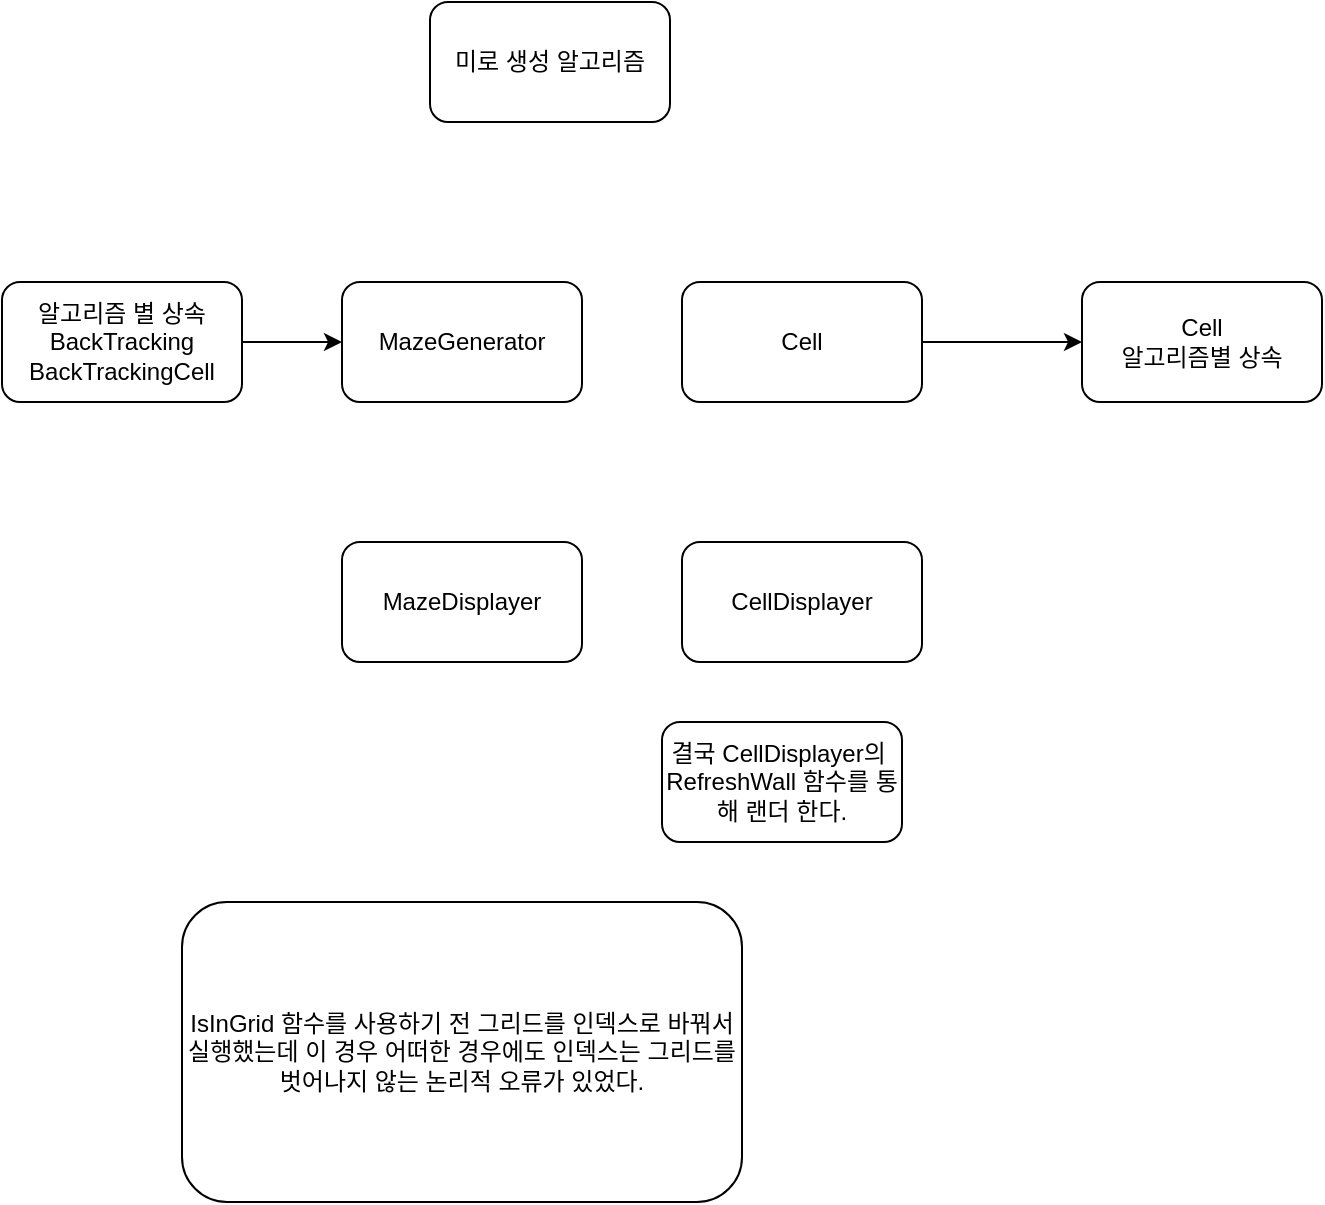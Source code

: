 <mxfile version="21.2.8" type="device">
  <diagram name="페이지-1" id="vG920ayvRO1No3iPuSZf">
    <mxGraphModel dx="903" dy="742" grid="1" gridSize="10" guides="1" tooltips="1" connect="1" arrows="1" fold="1" page="1" pageScale="1" pageWidth="827" pageHeight="1169" math="0" shadow="0">
      <root>
        <mxCell id="0" />
        <mxCell id="1" parent="0" />
        <mxCell id="PEx7do8Qcd85nzU76y9i-1" value="미로 생성 알고리즘" style="rounded=1;whiteSpace=wrap;html=1;" parent="1" vertex="1">
          <mxGeometry x="294" y="150" width="120" height="60" as="geometry" />
        </mxCell>
        <mxCell id="PEx7do8Qcd85nzU76y9i-2" value="MazeGenerator" style="rounded=1;whiteSpace=wrap;html=1;" parent="1" vertex="1">
          <mxGeometry x="250" y="290" width="120" height="60" as="geometry" />
        </mxCell>
        <mxCell id="PEx7do8Qcd85nzU76y9i-10" value="" style="edgeStyle=orthogonalEdgeStyle;rounded=0;orthogonalLoop=1;jettySize=auto;html=1;" parent="1" source="PEx7do8Qcd85nzU76y9i-3" target="PEx7do8Qcd85nzU76y9i-9" edge="1">
          <mxGeometry relative="1" as="geometry" />
        </mxCell>
        <mxCell id="PEx7do8Qcd85nzU76y9i-3" value="Cell" style="rounded=1;whiteSpace=wrap;html=1;" parent="1" vertex="1">
          <mxGeometry x="420" y="290" width="120" height="60" as="geometry" />
        </mxCell>
        <mxCell id="PEx7do8Qcd85nzU76y9i-4" value="MazeDisplayer" style="rounded=1;whiteSpace=wrap;html=1;" parent="1" vertex="1">
          <mxGeometry x="250" y="420" width="120" height="60" as="geometry" />
        </mxCell>
        <mxCell id="PEx7do8Qcd85nzU76y9i-5" value="CellDisplayer" style="rounded=1;whiteSpace=wrap;html=1;" parent="1" vertex="1">
          <mxGeometry x="420" y="420" width="120" height="60" as="geometry" />
        </mxCell>
        <mxCell id="PEx7do8Qcd85nzU76y9i-6" value="결국 CellDisplayer의&amp;nbsp;&lt;br&gt;RefreshWall 함수를 통해 랜더 한다." style="rounded=1;whiteSpace=wrap;html=1;" parent="1" vertex="1">
          <mxGeometry x="410" y="510" width="120" height="60" as="geometry" />
        </mxCell>
        <mxCell id="PEx7do8Qcd85nzU76y9i-8" value="" style="edgeStyle=orthogonalEdgeStyle;rounded=0;orthogonalLoop=1;jettySize=auto;html=1;" parent="1" source="PEx7do8Qcd85nzU76y9i-7" target="PEx7do8Qcd85nzU76y9i-2" edge="1">
          <mxGeometry relative="1" as="geometry" />
        </mxCell>
        <mxCell id="PEx7do8Qcd85nzU76y9i-7" value="알고리즘 별 상속&lt;br&gt;BackTracking&lt;br&gt;BackTrackingCell" style="rounded=1;whiteSpace=wrap;html=1;" parent="1" vertex="1">
          <mxGeometry x="80" y="290" width="120" height="60" as="geometry" />
        </mxCell>
        <mxCell id="PEx7do8Qcd85nzU76y9i-9" value="Cell&lt;br&gt;알고리즘별 상속" style="rounded=1;whiteSpace=wrap;html=1;" parent="1" vertex="1">
          <mxGeometry x="620" y="290" width="120" height="60" as="geometry" />
        </mxCell>
        <mxCell id="7B2MhMiIphw-nBKm2NCX-2" value="IsInGrid 함수를 사용하기 전 그리드를 인덱스로 바꿔서 실행했는데 이 경우 어떠한 경우에도 인덱스는 그리드를 벗어나지 않는 논리적 오류가 있었다." style="rounded=1;whiteSpace=wrap;html=1;" vertex="1" parent="1">
          <mxGeometry x="170" y="600" width="280" height="150" as="geometry" />
        </mxCell>
      </root>
    </mxGraphModel>
  </diagram>
</mxfile>
